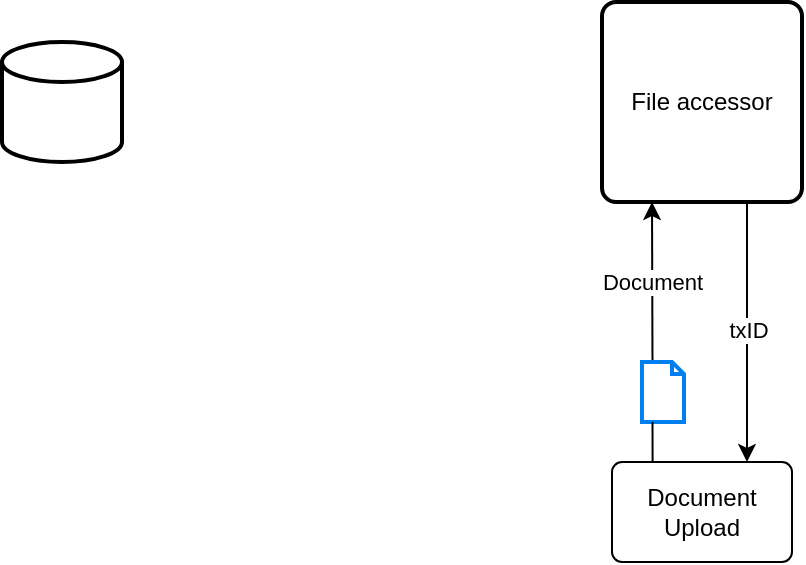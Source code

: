 <mxfile version="15.5.6" type="github">
  <diagram id="JZSoYLXpMb4sBtdS11SZ" name="Page-1">
    <mxGraphModel dx="946" dy="532" grid="1" gridSize="10" guides="1" tooltips="1" connect="1" arrows="1" fold="1" page="1" pageScale="1" pageWidth="827" pageHeight="1169" math="0" shadow="0">
      <root>
        <mxCell id="0" />
        <mxCell id="1" parent="0" />
        <mxCell id="zdeUufDYtfrDHzwF8wlF-1" value="" style="strokeWidth=2;html=1;shape=mxgraph.flowchart.database;whiteSpace=wrap;" vertex="1" parent="1">
          <mxGeometry x="30" y="230" width="60" height="60" as="geometry" />
        </mxCell>
        <mxCell id="zdeUufDYtfrDHzwF8wlF-2" value="File accessor" style="rounded=1;whiteSpace=wrap;html=1;absoluteArcSize=1;arcSize=14;strokeWidth=2;" vertex="1" parent="1">
          <mxGeometry x="330" y="210" width="100" height="100" as="geometry" />
        </mxCell>
        <mxCell id="zdeUufDYtfrDHzwF8wlF-3" value="Document &lt;br&gt;Upload" style="rounded=1;arcSize=10;whiteSpace=wrap;html=1;align=center;" vertex="1" parent="1">
          <mxGeometry x="335" y="440" width="90" height="50" as="geometry" />
        </mxCell>
        <object label="Document" id="zdeUufDYtfrDHzwF8wlF-10">
          <mxCell style="edgeStyle=segmentEdgeStyle;endArrow=classic;html=1;rounded=0;exitX=0.25;exitY=0;exitDx=0;exitDy=0;entryX=0.25;entryY=1;entryDx=0;entryDy=0;startArrow=none;" edge="1" parent="1" source="zdeUufDYtfrDHzwF8wlF-14" target="zdeUufDYtfrDHzwF8wlF-2">
            <mxGeometry width="50" height="50" relative="1" as="geometry">
              <mxPoint x="330" y="360" as="sourcePoint" />
              <mxPoint x="380" y="310" as="targetPoint" />
            </mxGeometry>
          </mxCell>
        </object>
        <mxCell id="zdeUufDYtfrDHzwF8wlF-13" value="txID" style="edgeStyle=segmentEdgeStyle;endArrow=classic;html=1;rounded=0;exitX=0.75;exitY=1;exitDx=0;exitDy=0;entryX=0.75;entryY=0;entryDx=0;entryDy=0;" edge="1" parent="1" source="zdeUufDYtfrDHzwF8wlF-2" target="zdeUufDYtfrDHzwF8wlF-3">
          <mxGeometry width="50" height="50" relative="1" as="geometry">
            <mxPoint x="390" y="300" as="sourcePoint" />
            <mxPoint x="440" y="250" as="targetPoint" />
          </mxGeometry>
        </mxCell>
        <mxCell id="zdeUufDYtfrDHzwF8wlF-14" value="" style="html=1;verticalLabelPosition=bottom;align=center;labelBackgroundColor=#ffffff;verticalAlign=top;strokeWidth=2;strokeColor=#0080F0;shadow=0;dashed=0;shape=mxgraph.ios7.icons.document;" vertex="1" parent="1">
          <mxGeometry x="350" y="390" width="21" height="30" as="geometry" />
        </mxCell>
        <mxCell id="zdeUufDYtfrDHzwF8wlF-15" value="" style="edgeStyle=segmentEdgeStyle;endArrow=none;html=1;rounded=0;exitX=0.25;exitY=0;exitDx=0;exitDy=0;entryX=0.25;entryY=1;entryDx=0;entryDy=0;" edge="1" parent="1" source="zdeUufDYtfrDHzwF8wlF-3" target="zdeUufDYtfrDHzwF8wlF-14">
          <mxGeometry width="50" height="50" relative="1" as="geometry">
            <mxPoint x="357.5" y="440" as="sourcePoint" />
            <mxPoint x="355" y="310" as="targetPoint" />
          </mxGeometry>
        </mxCell>
      </root>
    </mxGraphModel>
  </diagram>
</mxfile>
